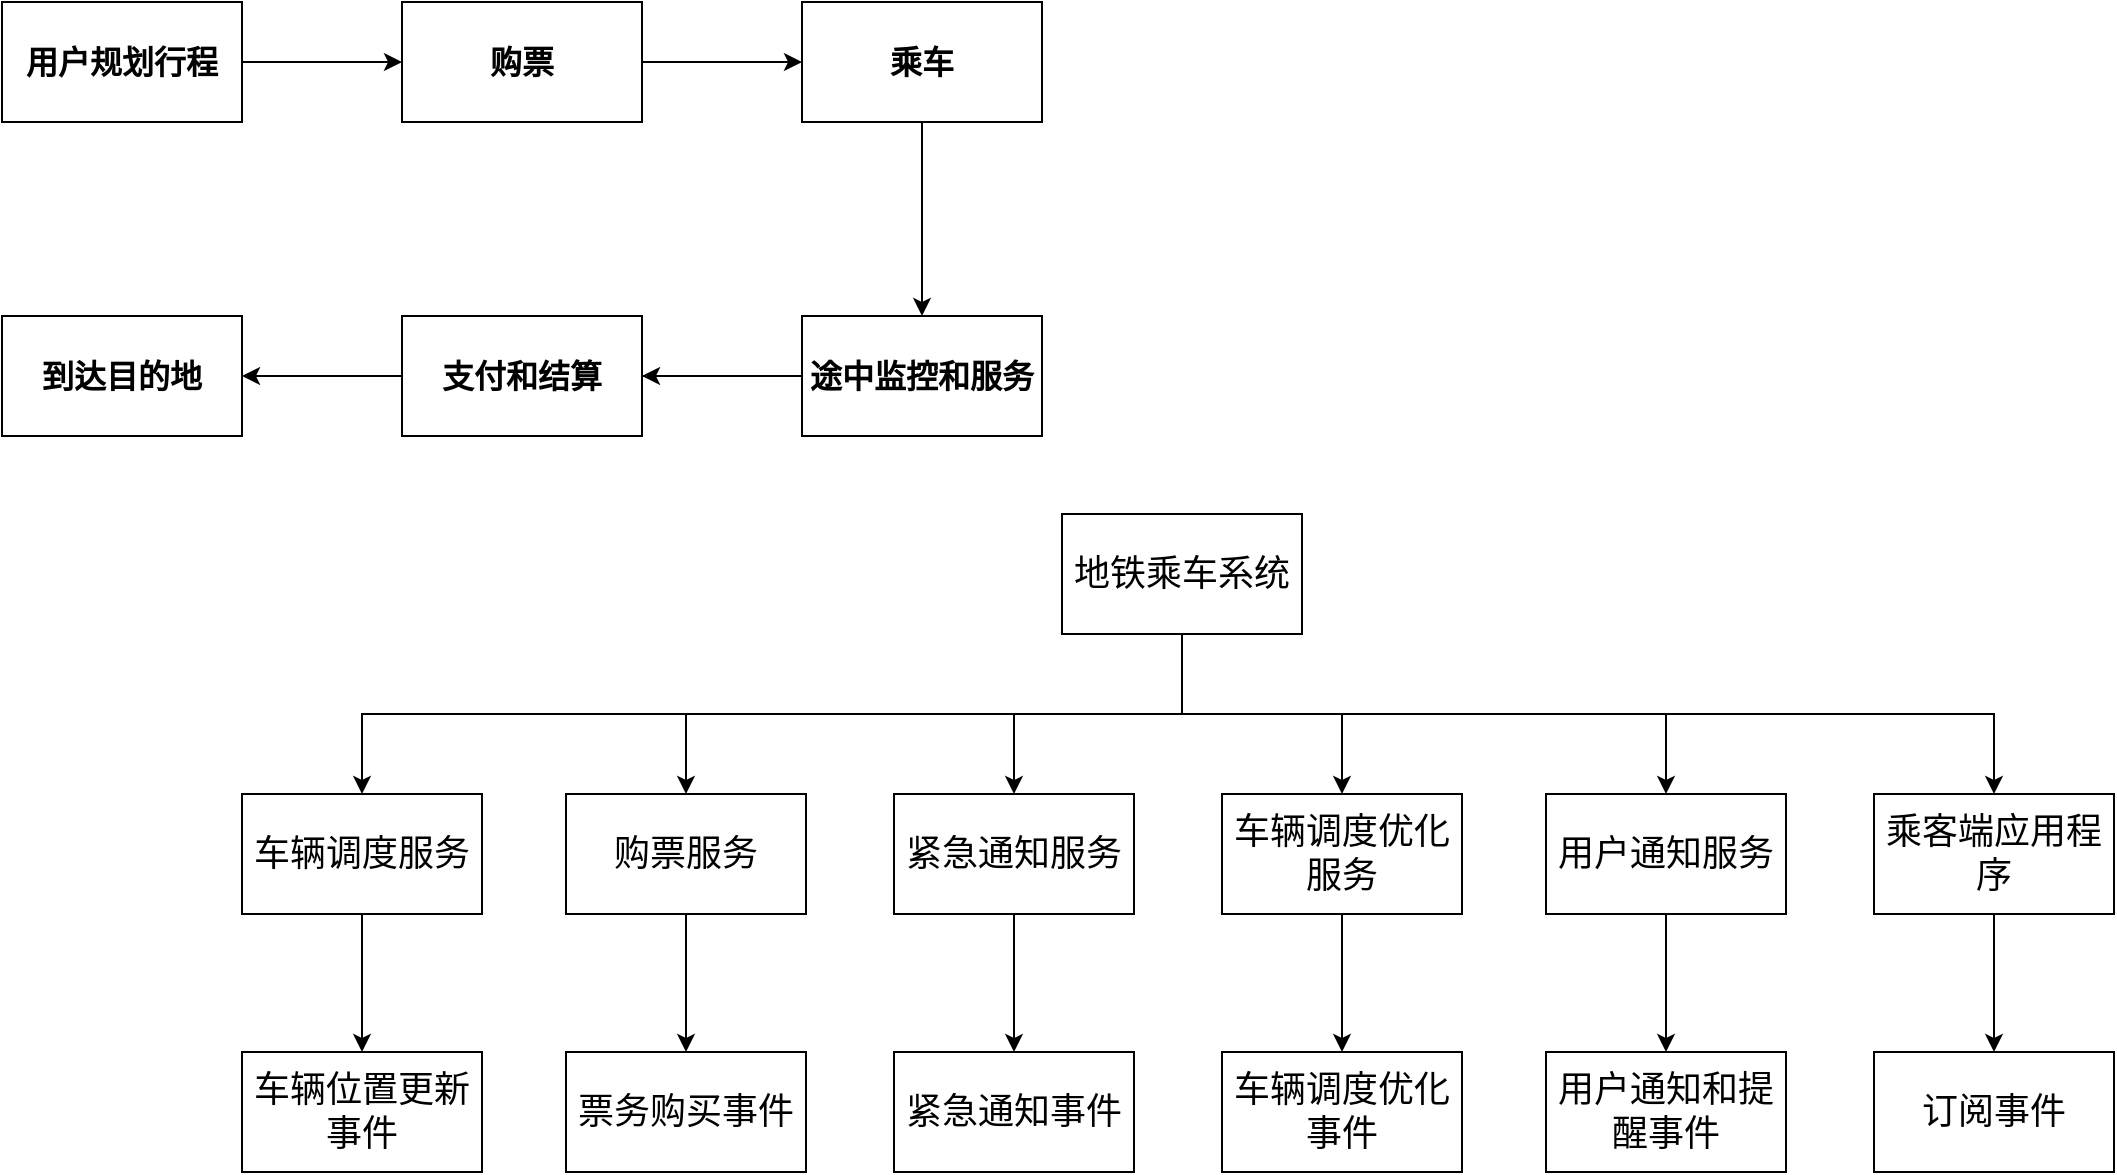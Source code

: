 <mxfile version="22.1.18" type="github">
  <diagram name="第 1 页" id="W2XXWxBA3Tb617ffa9aY">
    <mxGraphModel dx="1315" dy="791" grid="0" gridSize="10" guides="1" tooltips="1" connect="1" arrows="1" fold="1" page="1" pageScale="1" pageWidth="1654" pageHeight="2336" math="0" shadow="0">
      <root>
        <mxCell id="0" />
        <mxCell id="1" parent="0" />
        <mxCell id="QkhJlmARA4mgABbYVZke-8" style="edgeStyle=orthogonalEdgeStyle;rounded=0;orthogonalLoop=1;jettySize=auto;html=1;exitX=1;exitY=0.5;exitDx=0;exitDy=0;entryX=0;entryY=0.5;entryDx=0;entryDy=0;fontFamily=Hei;fontSize=16;fontStyle=1" edge="1" parent="1" source="QkhJlmARA4mgABbYVZke-2" target="QkhJlmARA4mgABbYVZke-3">
          <mxGeometry relative="1" as="geometry" />
        </mxCell>
        <mxCell id="QkhJlmARA4mgABbYVZke-2" value="用户规划行程" style="rounded=0;whiteSpace=wrap;html=1;fontFamily=Hei;fontSize=16;fontStyle=1" vertex="1" parent="1">
          <mxGeometry x="80" y="120" width="120" height="60" as="geometry" />
        </mxCell>
        <mxCell id="QkhJlmARA4mgABbYVZke-9" value="" style="edgeStyle=orthogonalEdgeStyle;rounded=0;orthogonalLoop=1;jettySize=auto;html=1;fontFamily=Hei;fontSize=16;fontStyle=1" edge="1" parent="1" source="QkhJlmARA4mgABbYVZke-3" target="QkhJlmARA4mgABbYVZke-4">
          <mxGeometry relative="1" as="geometry" />
        </mxCell>
        <mxCell id="QkhJlmARA4mgABbYVZke-3" value="购票" style="rounded=0;whiteSpace=wrap;html=1;fontFamily=Hei;fontSize=16;fontStyle=1" vertex="1" parent="1">
          <mxGeometry x="280" y="120" width="120" height="60" as="geometry" />
        </mxCell>
        <mxCell id="QkhJlmARA4mgABbYVZke-10" value="" style="edgeStyle=orthogonalEdgeStyle;rounded=0;orthogonalLoop=1;jettySize=auto;html=1;fontFamily=Hei;fontSize=16;fontStyle=1" edge="1" parent="1" source="QkhJlmARA4mgABbYVZke-4" target="QkhJlmARA4mgABbYVZke-5">
          <mxGeometry relative="1" as="geometry" />
        </mxCell>
        <mxCell id="QkhJlmARA4mgABbYVZke-4" value="乘车" style="rounded=0;whiteSpace=wrap;html=1;fontFamily=Hei;fontSize=16;fontStyle=1" vertex="1" parent="1">
          <mxGeometry x="480" y="120" width="120" height="60" as="geometry" />
        </mxCell>
        <mxCell id="QkhJlmARA4mgABbYVZke-11" value="" style="edgeStyle=orthogonalEdgeStyle;rounded=0;orthogonalLoop=1;jettySize=auto;html=1;fontFamily=Hei;fontSize=16;fontStyle=1" edge="1" parent="1" source="QkhJlmARA4mgABbYVZke-5" target="QkhJlmARA4mgABbYVZke-6">
          <mxGeometry relative="1" as="geometry" />
        </mxCell>
        <mxCell id="QkhJlmARA4mgABbYVZke-13" style="edgeStyle=orthogonalEdgeStyle;rounded=0;orthogonalLoop=1;jettySize=auto;html=1;exitX=0;exitY=0.5;exitDx=0;exitDy=0;entryX=1;entryY=0.5;entryDx=0;entryDy=0;" edge="1" parent="1" source="QkhJlmARA4mgABbYVZke-5" target="QkhJlmARA4mgABbYVZke-7">
          <mxGeometry relative="1" as="geometry" />
        </mxCell>
        <mxCell id="QkhJlmARA4mgABbYVZke-5" value="途中监控和服务" style="rounded=0;whiteSpace=wrap;html=1;fontFamily=Hei;fontSize=16;fontStyle=1" vertex="1" parent="1">
          <mxGeometry x="480" y="277" width="120" height="60" as="geometry" />
        </mxCell>
        <mxCell id="QkhJlmARA4mgABbYVZke-6" value="到达目的地" style="rounded=0;whiteSpace=wrap;html=1;fontFamily=Hei;fontSize=16;fontStyle=1" vertex="1" parent="1">
          <mxGeometry x="80" y="277" width="120" height="60" as="geometry" />
        </mxCell>
        <mxCell id="QkhJlmARA4mgABbYVZke-7" value="支付和结算" style="rounded=0;whiteSpace=wrap;html=1;fontFamily=Hei;fontSize=16;fontStyle=1" vertex="1" parent="1">
          <mxGeometry x="280" y="277" width="120" height="60" as="geometry" />
        </mxCell>
        <mxCell id="QkhJlmARA4mgABbYVZke-30" style="edgeStyle=orthogonalEdgeStyle;rounded=0;orthogonalLoop=1;jettySize=auto;html=1;exitX=0.5;exitY=1;exitDx=0;exitDy=0;entryX=0.5;entryY=0;entryDx=0;entryDy=0;fontFamily=Hei;fontSize=18;" edge="1" parent="1" source="QkhJlmARA4mgABbYVZke-14" target="QkhJlmARA4mgABbYVZke-17">
          <mxGeometry relative="1" as="geometry" />
        </mxCell>
        <mxCell id="QkhJlmARA4mgABbYVZke-31" style="edgeStyle=orthogonalEdgeStyle;rounded=0;orthogonalLoop=1;jettySize=auto;html=1;exitX=0.5;exitY=1;exitDx=0;exitDy=0;entryX=0.5;entryY=0;entryDx=0;entryDy=0;fontFamily=Hei;fontSize=18;" edge="1" parent="1" source="QkhJlmARA4mgABbYVZke-14" target="QkhJlmARA4mgABbYVZke-15">
          <mxGeometry relative="1" as="geometry" />
        </mxCell>
        <mxCell id="QkhJlmARA4mgABbYVZke-32" style="edgeStyle=orthogonalEdgeStyle;rounded=0;orthogonalLoop=1;jettySize=auto;html=1;exitX=0.5;exitY=1;exitDx=0;exitDy=0;fontFamily=Hei;fontSize=18;" edge="1" parent="1" source="QkhJlmARA4mgABbYVZke-14" target="QkhJlmARA4mgABbYVZke-16">
          <mxGeometry relative="1" as="geometry" />
        </mxCell>
        <mxCell id="QkhJlmARA4mgABbYVZke-33" style="edgeStyle=orthogonalEdgeStyle;rounded=0;orthogonalLoop=1;jettySize=auto;html=1;exitX=0.5;exitY=1;exitDx=0;exitDy=0;fontFamily=Hei;fontSize=18;" edge="1" parent="1" source="QkhJlmARA4mgABbYVZke-14" target="QkhJlmARA4mgABbYVZke-21">
          <mxGeometry relative="1" as="geometry" />
        </mxCell>
        <mxCell id="QkhJlmARA4mgABbYVZke-34" style="edgeStyle=orthogonalEdgeStyle;rounded=0;orthogonalLoop=1;jettySize=auto;html=1;exitX=0.5;exitY=1;exitDx=0;exitDy=0;fontFamily=Hei;fontSize=18;" edge="1" parent="1" source="QkhJlmARA4mgABbYVZke-14" target="QkhJlmARA4mgABbYVZke-19">
          <mxGeometry relative="1" as="geometry" />
        </mxCell>
        <mxCell id="QkhJlmARA4mgABbYVZke-35" style="edgeStyle=orthogonalEdgeStyle;rounded=0;orthogonalLoop=1;jettySize=auto;html=1;exitX=0.5;exitY=1;exitDx=0;exitDy=0;fontFamily=Hei;fontSize=18;" edge="1" parent="1" source="QkhJlmARA4mgABbYVZke-14" target="QkhJlmARA4mgABbYVZke-20">
          <mxGeometry relative="1" as="geometry" />
        </mxCell>
        <mxCell id="QkhJlmARA4mgABbYVZke-14" value="地铁乘车系统" style="rounded=0;whiteSpace=wrap;html=1;fontFamily=Hei;fontSize=18;" vertex="1" parent="1">
          <mxGeometry x="610" y="376" width="120" height="60" as="geometry" />
        </mxCell>
        <mxCell id="QkhJlmARA4mgABbYVZke-37" value="" style="edgeStyle=orthogonalEdgeStyle;rounded=0;orthogonalLoop=1;jettySize=auto;html=1;fontFamily=Hei;fontSize=18;" edge="1" parent="1" source="QkhJlmARA4mgABbYVZke-15" target="QkhJlmARA4mgABbYVZke-23">
          <mxGeometry relative="1" as="geometry" />
        </mxCell>
        <mxCell id="QkhJlmARA4mgABbYVZke-15" value="购票服务" style="rounded=0;whiteSpace=wrap;html=1;fontFamily=Hei;fontSize=18;" vertex="1" parent="1">
          <mxGeometry x="362" y="516" width="120" height="60" as="geometry" />
        </mxCell>
        <mxCell id="QkhJlmARA4mgABbYVZke-38" value="" style="edgeStyle=orthogonalEdgeStyle;rounded=0;orthogonalLoop=1;jettySize=auto;html=1;fontFamily=Hei;fontSize=18;" edge="1" parent="1" source="QkhJlmARA4mgABbYVZke-16" target="QkhJlmARA4mgABbYVZke-24">
          <mxGeometry relative="1" as="geometry" />
        </mxCell>
        <mxCell id="QkhJlmARA4mgABbYVZke-16" value="紧急通知服务" style="rounded=0;whiteSpace=wrap;html=1;fontFamily=Hei;fontSize=18;" vertex="1" parent="1">
          <mxGeometry x="526" y="516" width="120" height="60" as="geometry" />
        </mxCell>
        <mxCell id="QkhJlmARA4mgABbYVZke-36" value="" style="edgeStyle=orthogonalEdgeStyle;rounded=0;orthogonalLoop=1;jettySize=auto;html=1;fontFamily=Hei;fontSize=18;" edge="1" parent="1" source="QkhJlmARA4mgABbYVZke-17" target="QkhJlmARA4mgABbYVZke-25">
          <mxGeometry relative="1" as="geometry" />
        </mxCell>
        <mxCell id="QkhJlmARA4mgABbYVZke-17" value="车辆调度服务" style="rounded=0;whiteSpace=wrap;html=1;fontFamily=Hei;fontSize=18;" vertex="1" parent="1">
          <mxGeometry x="200" y="516" width="120" height="60" as="geometry" />
        </mxCell>
        <mxCell id="QkhJlmARA4mgABbYVZke-40" value="" style="edgeStyle=orthogonalEdgeStyle;rounded=0;orthogonalLoop=1;jettySize=auto;html=1;fontFamily=Hei;fontSize=18;" edge="1" parent="1" source="QkhJlmARA4mgABbYVZke-19" target="QkhJlmARA4mgABbYVZke-26">
          <mxGeometry relative="1" as="geometry" />
        </mxCell>
        <mxCell id="QkhJlmARA4mgABbYVZke-19" value="用户通知服务" style="rounded=0;whiteSpace=wrap;html=1;fontFamily=Hei;fontSize=18;" vertex="1" parent="1">
          <mxGeometry x="852" y="516" width="120" height="60" as="geometry" />
        </mxCell>
        <mxCell id="QkhJlmARA4mgABbYVZke-41" value="" style="edgeStyle=orthogonalEdgeStyle;rounded=0;orthogonalLoop=1;jettySize=auto;html=1;fontFamily=Hei;fontSize=18;" edge="1" parent="1" source="QkhJlmARA4mgABbYVZke-20" target="QkhJlmARA4mgABbYVZke-27">
          <mxGeometry relative="1" as="geometry" />
        </mxCell>
        <mxCell id="QkhJlmARA4mgABbYVZke-20" value="乘客端应用程序" style="rounded=0;whiteSpace=wrap;html=1;fontFamily=Hei;fontSize=18;" vertex="1" parent="1">
          <mxGeometry x="1016" y="516" width="120" height="60" as="geometry" />
        </mxCell>
        <mxCell id="QkhJlmARA4mgABbYVZke-39" value="" style="edgeStyle=orthogonalEdgeStyle;rounded=0;orthogonalLoop=1;jettySize=auto;html=1;fontFamily=Hei;fontSize=18;" edge="1" parent="1" source="QkhJlmARA4mgABbYVZke-21" target="QkhJlmARA4mgABbYVZke-28">
          <mxGeometry relative="1" as="geometry" />
        </mxCell>
        <mxCell id="QkhJlmARA4mgABbYVZke-21" value="车辆调度优化服务" style="rounded=0;whiteSpace=wrap;html=1;fontFamily=Hei;fontSize=18;" vertex="1" parent="1">
          <mxGeometry x="690" y="516" width="120" height="60" as="geometry" />
        </mxCell>
        <mxCell id="QkhJlmARA4mgABbYVZke-23" value="票务购买事件" style="rounded=0;whiteSpace=wrap;html=1;fontFamily=Hei;fontSize=18;" vertex="1" parent="1">
          <mxGeometry x="362" y="645" width="120" height="60" as="geometry" />
        </mxCell>
        <mxCell id="QkhJlmARA4mgABbYVZke-24" value="紧急通知事件" style="rounded=0;whiteSpace=wrap;html=1;fontFamily=Hei;fontSize=18;" vertex="1" parent="1">
          <mxGeometry x="526" y="645" width="120" height="60" as="geometry" />
        </mxCell>
        <mxCell id="QkhJlmARA4mgABbYVZke-25" value="车辆位置更新事件" style="rounded=0;whiteSpace=wrap;html=1;fontFamily=Hei;fontSize=18;" vertex="1" parent="1">
          <mxGeometry x="200" y="645" width="120" height="60" as="geometry" />
        </mxCell>
        <mxCell id="QkhJlmARA4mgABbYVZke-26" value="用户通知和提醒事件" style="rounded=0;whiteSpace=wrap;html=1;fontFamily=Hei;fontSize=18;" vertex="1" parent="1">
          <mxGeometry x="852" y="645" width="120" height="60" as="geometry" />
        </mxCell>
        <mxCell id="QkhJlmARA4mgABbYVZke-27" value="订阅事件" style="rounded=0;whiteSpace=wrap;html=1;fontFamily=Hei;fontSize=18;" vertex="1" parent="1">
          <mxGeometry x="1016" y="645" width="120" height="60" as="geometry" />
        </mxCell>
        <mxCell id="QkhJlmARA4mgABbYVZke-28" value="车辆调度优化事件" style="rounded=0;whiteSpace=wrap;html=1;fontFamily=Hei;fontSize=18;" vertex="1" parent="1">
          <mxGeometry x="690" y="645" width="120" height="60" as="geometry" />
        </mxCell>
      </root>
    </mxGraphModel>
  </diagram>
</mxfile>
